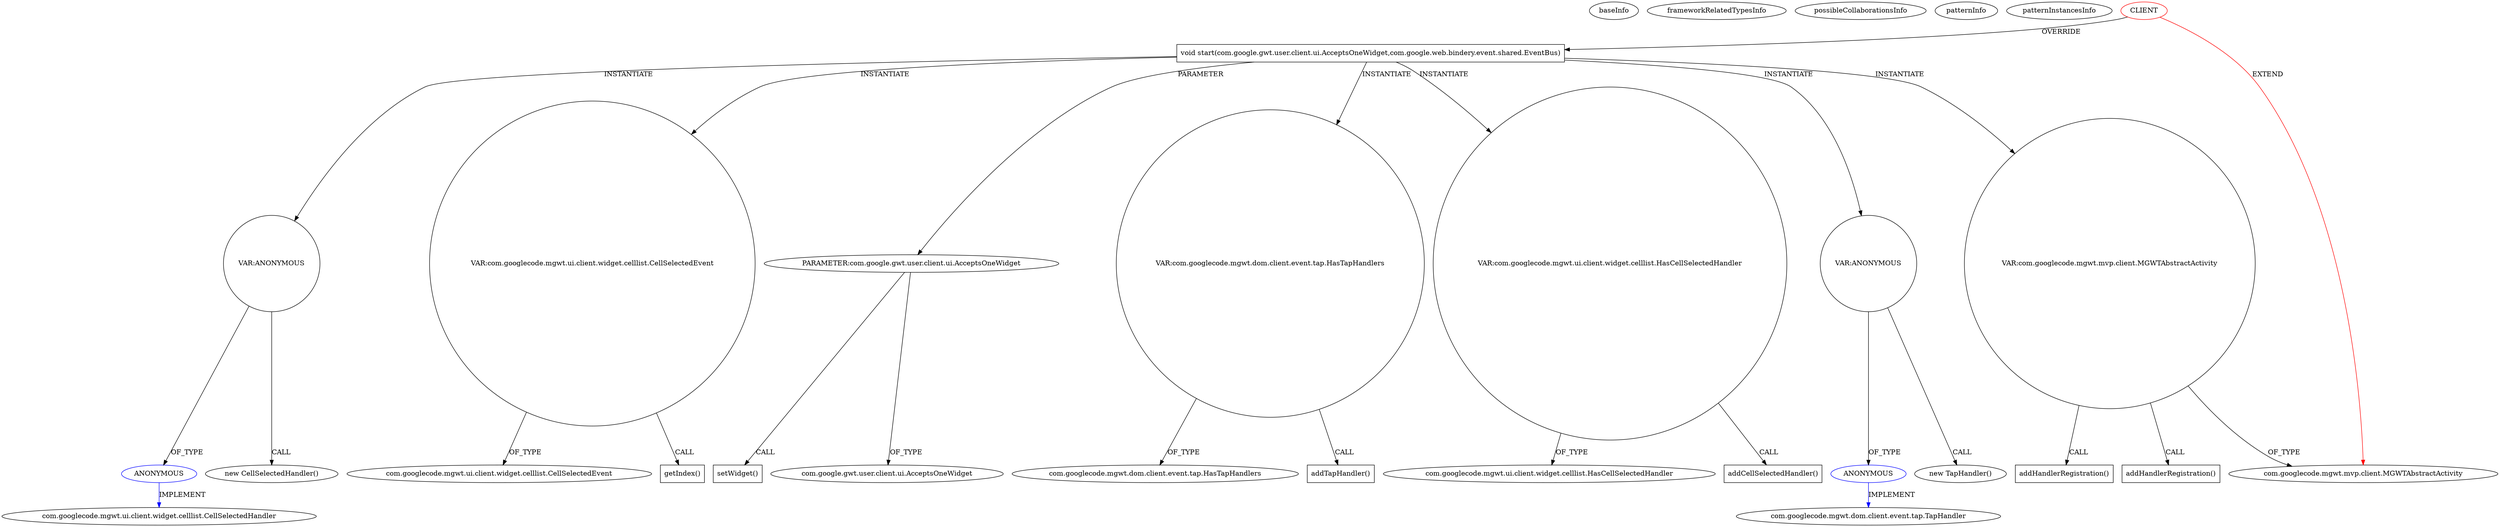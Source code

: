 digraph {
baseInfo[graphId=809,category="pattern",isAnonymous=false,possibleRelation=true]
frameworkRelatedTypesInfo[0="com.googlecode.mgwt.mvp.client.MGWTAbstractActivity"]
possibleCollaborationsInfo[0="809~INSTANTIATION-OVERRIDING_METHOD_DECLARATION-~com.googlecode.mgwt.mvp.client.MGWTAbstractActivity ~com.googlecode.mgwt.dom.client.event.tap.TapHandler ~false~true",1="809~INSTANTIATION-OVERRIDING_METHOD_DECLARATION-~com.googlecode.mgwt.mvp.client.MGWTAbstractActivity ~com.googlecode.mgwt.ui.client.widget.celllist.CellSelectedHandler ~false~true"]
patternInfo[frequency=3.0,patternRootClient=0]
patternInstancesInfo[0="rjdkolb-jozijug_phonegapdemo~/rjdkolb-jozijug_phonegapdemo/jozijug_phonegapdemo-master/src/main/java/org/openrap/jozijug/mgwtphonegap/client/activities/UIActivity.java~UIActivity~4371",1="rjdkolb-jozijug_phonegapdemo~/rjdkolb-jozijug_phonegapdemo/jozijug_phonegapdemo-master/src/main/java/org/openrap/jozijug/mgwtphonegap/client/activities/ShowCaseListActivity.java~ShowCaseListActivity~4380",2="rjdkolb-jozijug_phonegapdemo~/rjdkolb-jozijug_phonegapdemo/jozijug_phonegapdemo-master/src/main/java/org/openrap/jozijug/mgwtphonegap/client/activities/testphonegap/TestPhoneGapActivity.java~TestPhoneGapActivity~4406"]
33[label="com.googlecode.mgwt.dom.client.event.tap.TapHandler",vertexType="FRAMEWORK_INTERFACE_TYPE",isFrameworkType=false]
32[label="ANONYMOUS",vertexType="REFERENCE_ANONYMOUS_DECLARATION",isFrameworkType=false,color=blue]
31[label="VAR:ANONYMOUS",vertexType="VARIABLE_EXPRESION",isFrameworkType=false,shape=circle]
30[label="new TapHandler()",vertexType="CONSTRUCTOR_CALL",isFrameworkType=false]
2[label="void start(com.google.gwt.user.client.ui.AcceptsOneWidget,com.google.web.bindery.event.shared.EventBus)",vertexType="OVERRIDING_METHOD_DECLARATION",isFrameworkType=false,shape=box]
0[label="CLIENT",vertexType="ROOT_CLIENT_CLASS_DECLARATION",isFrameworkType=false,color=red]
15[label="VAR:ANONYMOUS",vertexType="VARIABLE_EXPRESION",isFrameworkType=false,shape=circle]
16[label="ANONYMOUS",vertexType="REFERENCE_ANONYMOUS_DECLARATION",isFrameworkType=false,color=blue]
1[label="com.googlecode.mgwt.mvp.client.MGWTAbstractActivity",vertexType="FRAMEWORK_CLASS_TYPE",isFrameworkType=false]
18[label="VAR:com.googlecode.mgwt.ui.client.widget.celllist.CellSelectedEvent",vertexType="VARIABLE_EXPRESION",isFrameworkType=false,shape=circle]
3[label="PARAMETER:com.google.gwt.user.client.ui.AcceptsOneWidget",vertexType="PARAMETER_DECLARATION",isFrameworkType=false]
39[label="setWidget()",vertexType="INSIDE_CALL",isFrameworkType=false,shape=box]
27[label="VAR:com.googlecode.mgwt.dom.client.event.tap.HasTapHandlers",vertexType="VARIABLE_EXPRESION",isFrameworkType=false,shape=circle]
29[label="com.googlecode.mgwt.dom.client.event.tap.HasTapHandlers",vertexType="FRAMEWORK_INTERFACE_TYPE",isFrameworkType=false]
20[label="com.googlecode.mgwt.ui.client.widget.celllist.CellSelectedEvent",vertexType="FRAMEWORK_CLASS_TYPE",isFrameworkType=false]
17[label="com.googlecode.mgwt.ui.client.widget.celllist.CellSelectedHandler",vertexType="FRAMEWORK_INTERFACE_TYPE",isFrameworkType=false]
19[label="getIndex()",vertexType="INSIDE_CALL",isFrameworkType=false,shape=box]
4[label="com.google.gwt.user.client.ui.AcceptsOneWidget",vertexType="FRAMEWORK_INTERFACE_TYPE",isFrameworkType=false]
11[label="VAR:com.googlecode.mgwt.ui.client.widget.celllist.HasCellSelectedHandler",vertexType="VARIABLE_EXPRESION",isFrameworkType=false,shape=circle]
13[label="com.googlecode.mgwt.ui.client.widget.celllist.HasCellSelectedHandler",vertexType="FRAMEWORK_INTERFACE_TYPE",isFrameworkType=false]
12[label="addCellSelectedHandler()",vertexType="INSIDE_CALL",isFrameworkType=false,shape=box]
28[label="addTapHandler()",vertexType="INSIDE_CALL",isFrameworkType=false,shape=box]
8[label="VAR:com.googlecode.mgwt.mvp.client.MGWTAbstractActivity",vertexType="VARIABLE_EXPRESION",isFrameworkType=false,shape=circle]
26[label="addHandlerRegistration()",vertexType="INSIDE_CALL",isFrameworkType=false,shape=box]
9[label="addHandlerRegistration()",vertexType="INSIDE_CALL",isFrameworkType=false,shape=box]
14[label="new CellSelectedHandler()",vertexType="CONSTRUCTOR_CALL",isFrameworkType=false]
2->15[label="INSTANTIATE"]
11->12[label="CALL"]
27->28[label="CALL"]
2->31[label="INSTANTIATE"]
8->9[label="CALL"]
2->27[label="INSTANTIATE"]
0->1[label="EXTEND",color=red]
18->20[label="OF_TYPE"]
8->1[label="OF_TYPE"]
2->18[label="INSTANTIATE"]
27->29[label="OF_TYPE"]
0->2[label="OVERRIDE"]
2->8[label="INSTANTIATE"]
15->14[label="CALL"]
8->26[label="CALL"]
16->17[label="IMPLEMENT",color=blue]
31->32[label="OF_TYPE"]
2->3[label="PARAMETER"]
2->11[label="INSTANTIATE"]
32->33[label="IMPLEMENT",color=blue]
15->16[label="OF_TYPE"]
11->13[label="OF_TYPE"]
31->30[label="CALL"]
18->19[label="CALL"]
3->4[label="OF_TYPE"]
3->39[label="CALL"]
}
